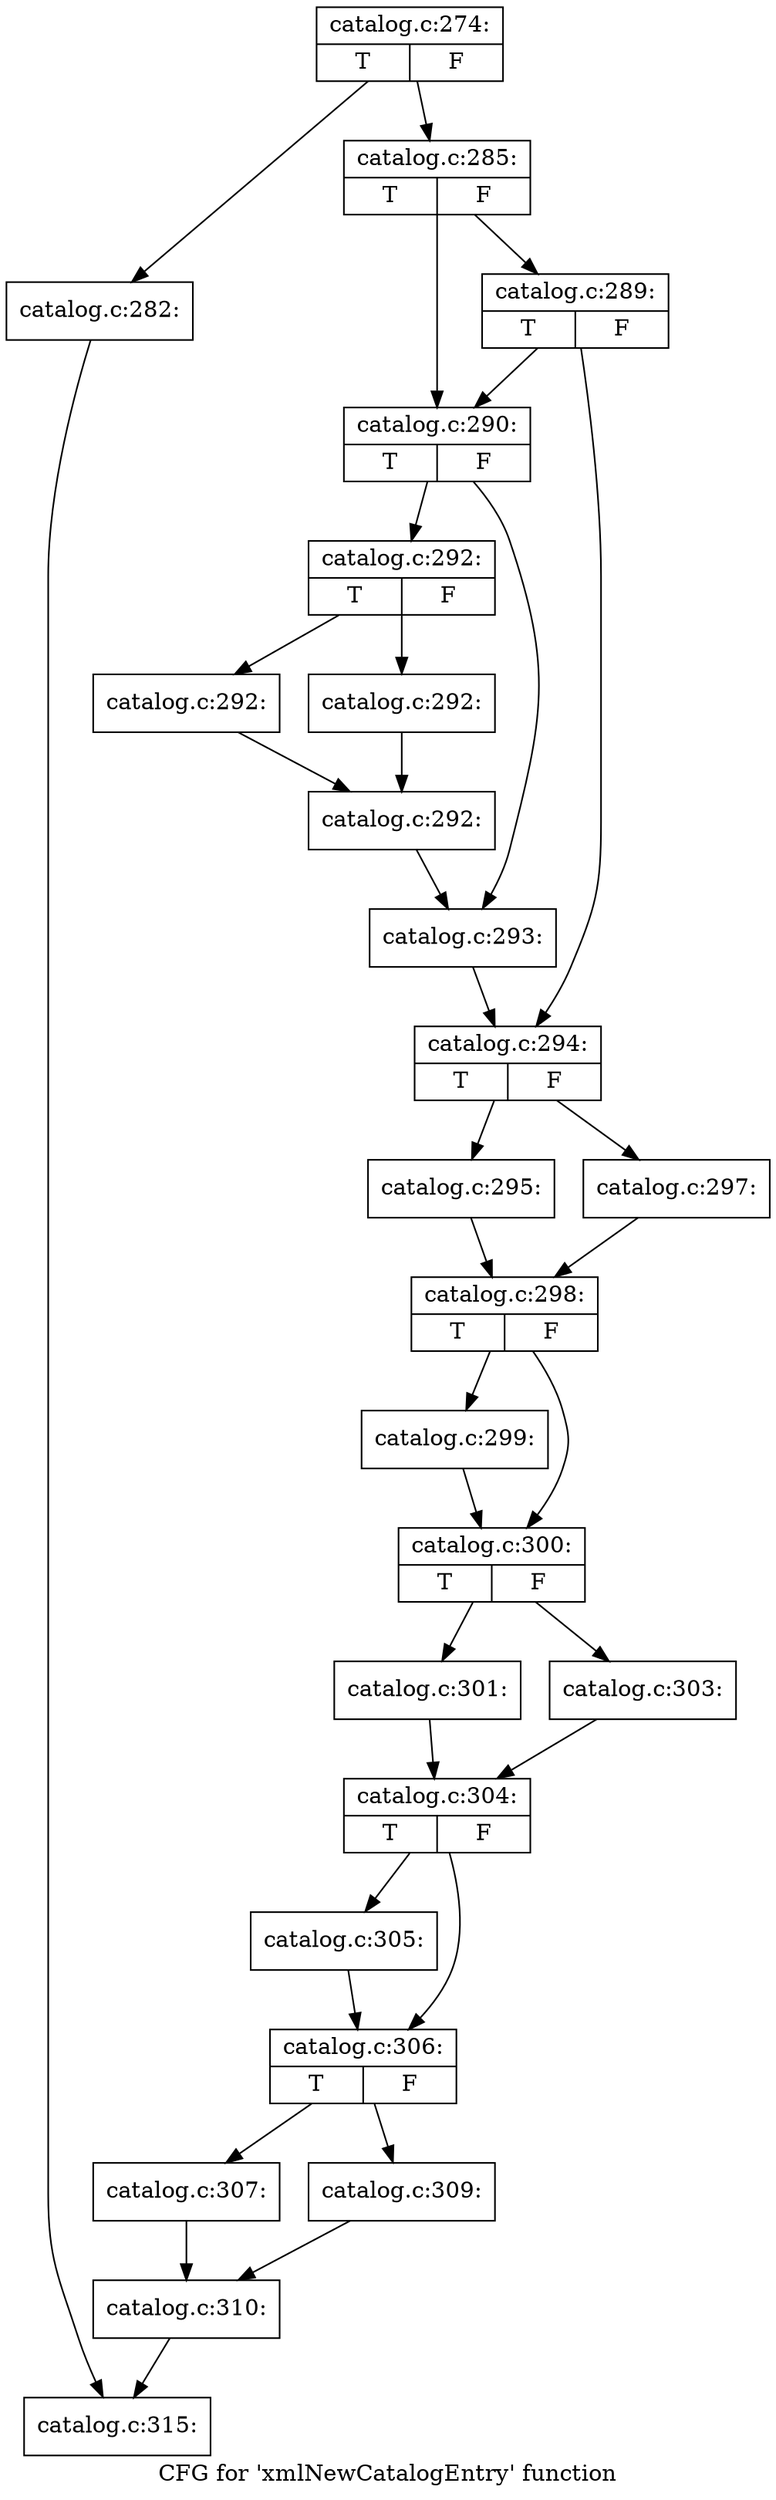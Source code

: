 digraph "CFG for 'xmlNewCatalogEntry' function" {
	label="CFG for 'xmlNewCatalogEntry' function";

	Node0x39df140 [shape=record,label="{catalog.c:274:|{<s0>T|<s1>F}}"];
	Node0x39df140 -> Node0x39e8460;
	Node0x39df140 -> Node0x39e84b0;
	Node0x39e8460 [shape=record,label="{catalog.c:282:}"];
	Node0x39e8460 -> Node0x39b0a10;
	Node0x39e84b0 [shape=record,label="{catalog.c:285:|{<s0>T|<s1>F}}"];
	Node0x39e84b0 -> Node0x39e95b0;
	Node0x39e84b0 -> Node0x39e9650;
	Node0x39e9650 [shape=record,label="{catalog.c:289:|{<s0>T|<s1>F}}"];
	Node0x39e9650 -> Node0x39e95b0;
	Node0x39e9650 -> Node0x39e9600;
	Node0x39e95b0 [shape=record,label="{catalog.c:290:|{<s0>T|<s1>F}}"];
	Node0x39e95b0 -> Node0x39e9e10;
	Node0x39e95b0 -> Node0x39e9e60;
	Node0x39e9e10 [shape=record,label="{catalog.c:292:|{<s0>T|<s1>F}}"];
	Node0x39e9e10 -> Node0x39ea1d0;
	Node0x39e9e10 -> Node0x39ea220;
	Node0x39ea1d0 [shape=record,label="{catalog.c:292:}"];
	Node0x39ea1d0 -> Node0x39ea270;
	Node0x39ea220 [shape=record,label="{catalog.c:292:}"];
	Node0x39ea220 -> Node0x39ea270;
	Node0x39ea270 [shape=record,label="{catalog.c:292:}"];
	Node0x39ea270 -> Node0x39e9e60;
	Node0x39e9e60 [shape=record,label="{catalog.c:293:}"];
	Node0x39e9e60 -> Node0x39e9600;
	Node0x39e9600 [shape=record,label="{catalog.c:294:|{<s0>T|<s1>F}}"];
	Node0x39e9600 -> Node0x39ea9f0;
	Node0x39e9600 -> Node0x39eaa90;
	Node0x39ea9f0 [shape=record,label="{catalog.c:295:}"];
	Node0x39ea9f0 -> Node0x39eaa40;
	Node0x39eaa90 [shape=record,label="{catalog.c:297:}"];
	Node0x39eaa90 -> Node0x39eaa40;
	Node0x39eaa40 [shape=record,label="{catalog.c:298:|{<s0>T|<s1>F}}"];
	Node0x39eaa40 -> Node0x39eb410;
	Node0x39eaa40 -> Node0x39eb460;
	Node0x39eb410 [shape=record,label="{catalog.c:299:}"];
	Node0x39eb410 -> Node0x39eb460;
	Node0x39eb460 [shape=record,label="{catalog.c:300:|{<s0>T|<s1>F}}"];
	Node0x39eb460 -> Node0x39eb990;
	Node0x39eb460 -> Node0x39eba30;
	Node0x39eb990 [shape=record,label="{catalog.c:301:}"];
	Node0x39eb990 -> Node0x39eb9e0;
	Node0x39eba30 [shape=record,label="{catalog.c:303:}"];
	Node0x39eba30 -> Node0x39eb9e0;
	Node0x39eb9e0 [shape=record,label="{catalog.c:304:|{<s0>T|<s1>F}}"];
	Node0x39eb9e0 -> Node0x39ec3b0;
	Node0x39eb9e0 -> Node0x39ec400;
	Node0x39ec3b0 [shape=record,label="{catalog.c:305:}"];
	Node0x39ec3b0 -> Node0x39ec400;
	Node0x39ec400 [shape=record,label="{catalog.c:306:|{<s0>T|<s1>F}}"];
	Node0x39ec400 -> Node0x39ec8f0;
	Node0x39ec400 -> Node0x39ec990;
	Node0x39ec8f0 [shape=record,label="{catalog.c:307:}"];
	Node0x39ec8f0 -> Node0x39ec940;
	Node0x39ec990 [shape=record,label="{catalog.c:309:}"];
	Node0x39ec990 -> Node0x39ec940;
	Node0x39ec940 [shape=record,label="{catalog.c:310:}"];
	Node0x39ec940 -> Node0x39b0a10;
	Node0x39b0a10 [shape=record,label="{catalog.c:315:}"];
}
